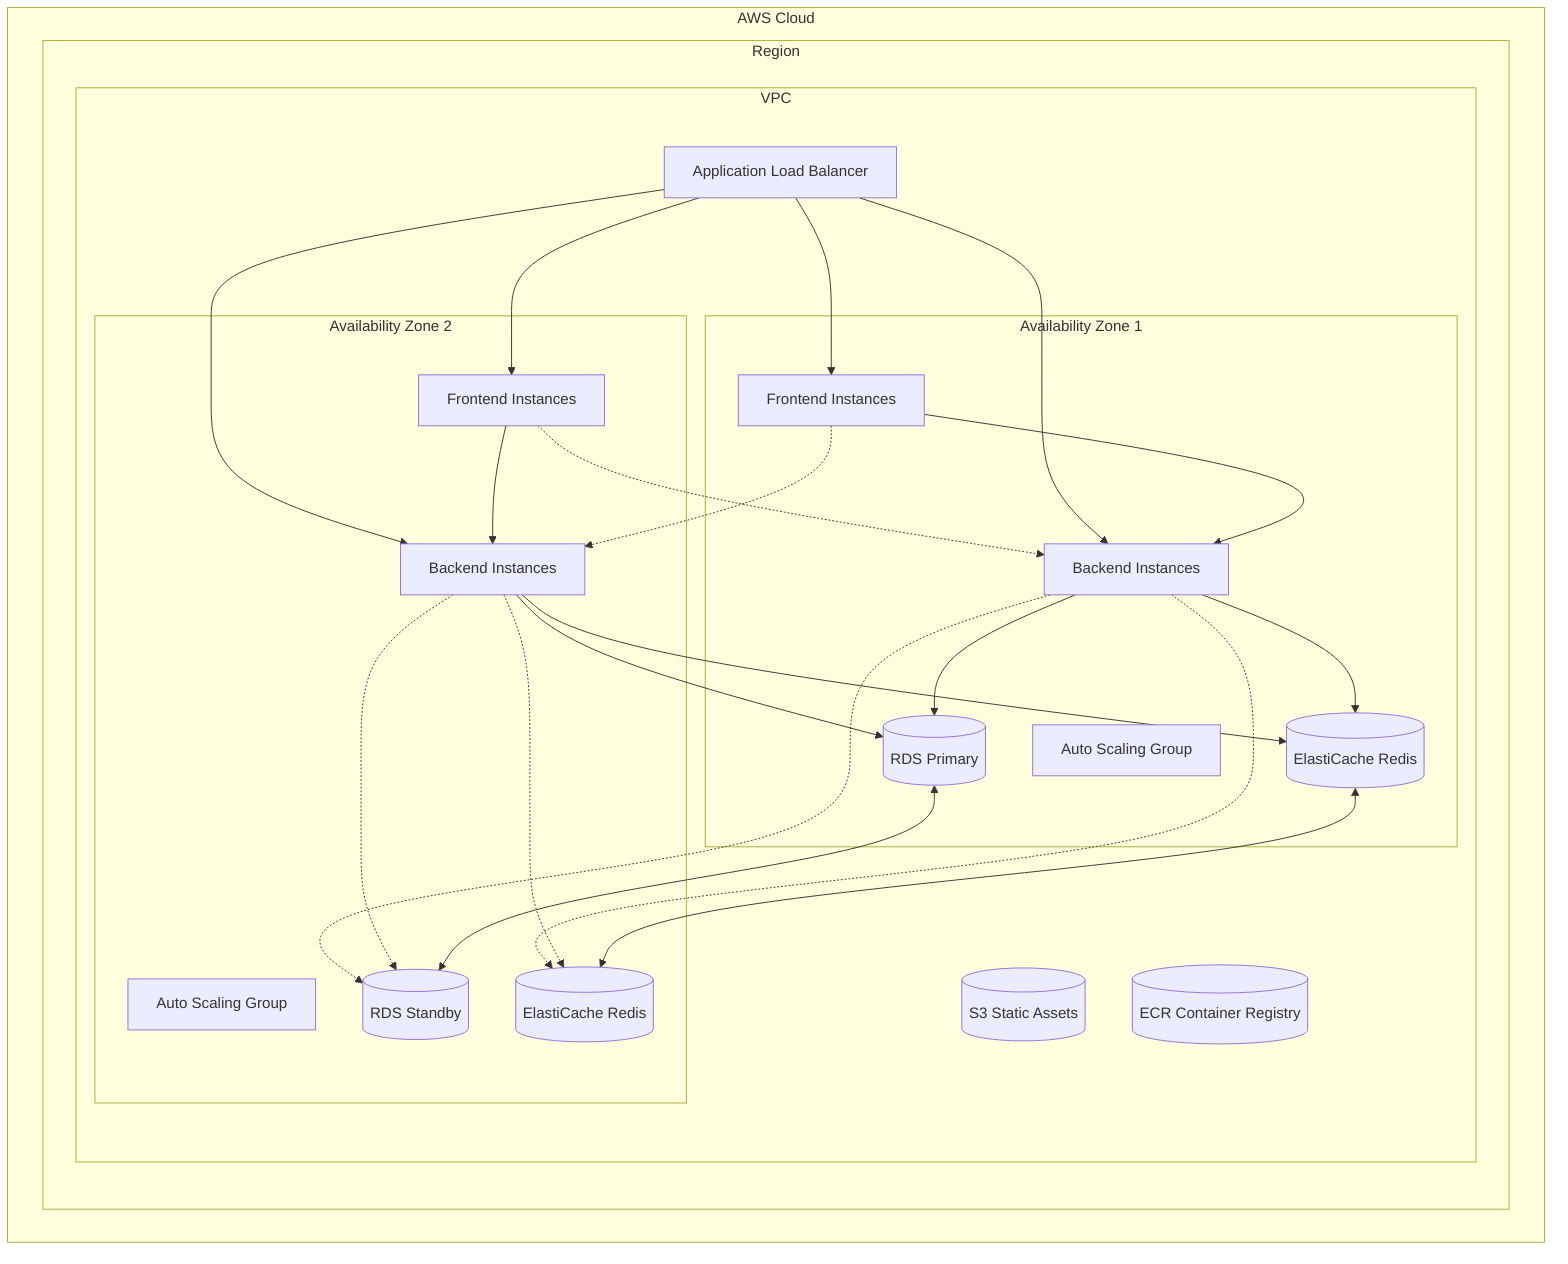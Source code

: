 graph TD
    subgraph "AWS Cloud"
        subgraph "Region"
            subgraph "VPC"
                ALB[Application Load Balancer]
                
                subgraph "Availability Zone 1"
                    ASG1[Auto Scaling Group]
                    FE1[Frontend Instances]
                    BE1[Backend Instances]
                    RDS1[(RDS Primary)]
                    REDIS1[(ElastiCache Redis)]
                end
                
                subgraph "Availability Zone 2"
                    ASG2[Auto Scaling Group]
                    FE2[Frontend Instances]
                    BE2[Backend Instances]
                    RDS2[(RDS Standby)]
                    REDIS2[(ElastiCache Redis)]
                end
                
                S3[(S3 Static Assets)]
                ECR[(ECR Container Registry)]
            end
        end
    end
    
    ALB --> FE1
    ALB --> FE2
    ALB --> BE1
    ALB --> BE2
    
    FE1 --> BE1
    FE2 --> BE2
    FE1 -.-> BE2
    FE2 -.-> BE1
    
    BE1 --> RDS1
    BE2 --> RDS1
    BE1 -.-> RDS2
    BE2 -.-> RDS2
    
    BE1 --> REDIS1
    BE2 --> REDIS1
    BE1 -.-> REDIS2
    BE2 -.-> REDIS2
    
    RDS1 <--> RDS2
    REDIS1 <--> REDIS2